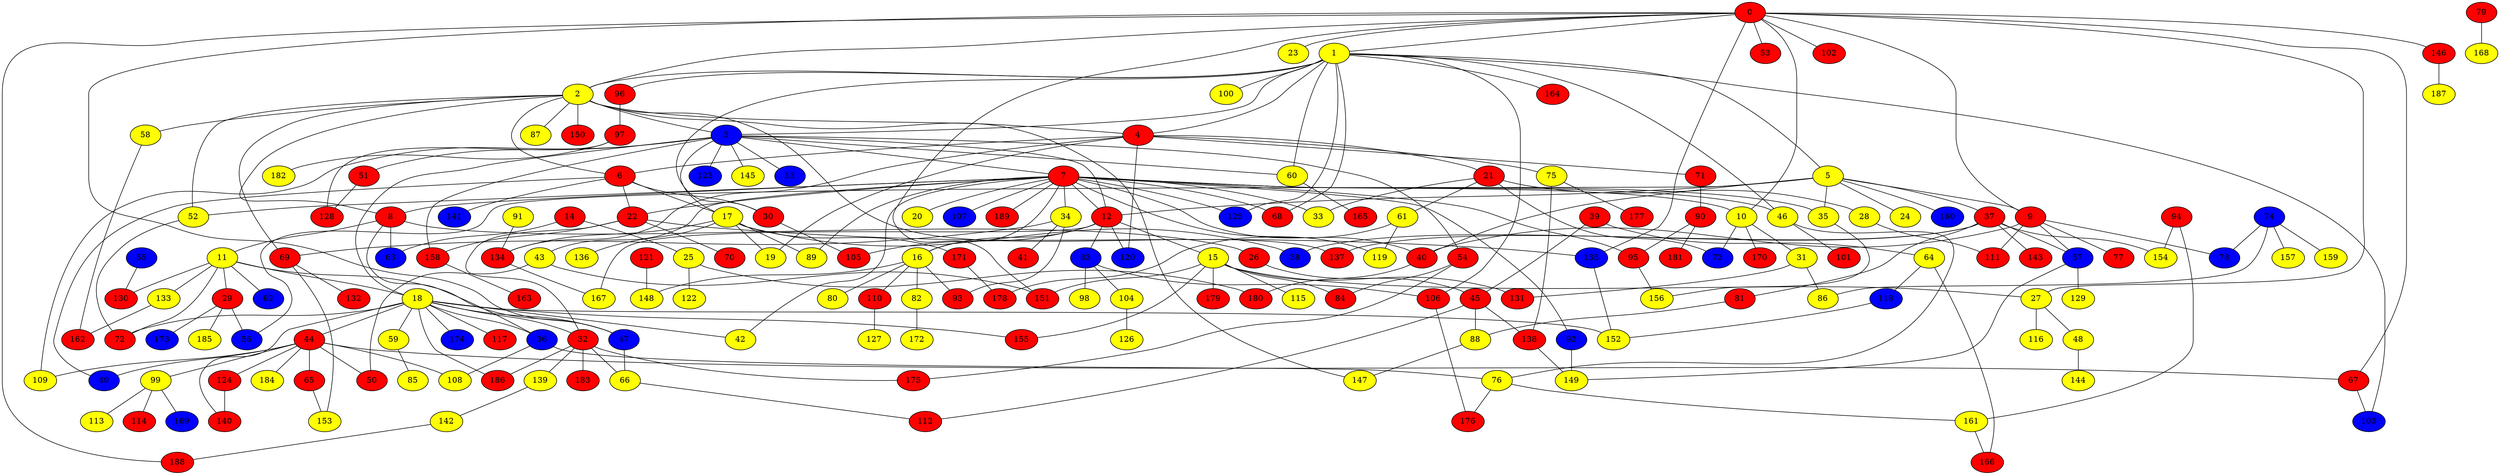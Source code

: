 graph {
0 [style = filled fillcolor = red];
1 [style = filled fillcolor = yellow];
2 [style = filled fillcolor = yellow];
3 [style = filled fillcolor = blue];
4 [style = filled fillcolor = red];
5 [style = filled fillcolor = yellow];
6 [style = filled fillcolor = red];
7 [style = filled fillcolor = red];
8 [style = filled fillcolor = red];
9 [style = filled fillcolor = red];
10 [style = filled fillcolor = yellow];
11 [style = filled fillcolor = yellow];
12 [style = filled fillcolor = red];
13 [style = filled fillcolor = blue];
14 [style = filled fillcolor = red];
15 [style = filled fillcolor = yellow];
16 [style = filled fillcolor = yellow];
17 [style = filled fillcolor = yellow];
18 [style = filled fillcolor = yellow];
19 [style = filled fillcolor = yellow];
20 [style = filled fillcolor = yellow];
21 [style = filled fillcolor = red];
22 [style = filled fillcolor = red];
23 [style = filled fillcolor = yellow];
24 [style = filled fillcolor = yellow];
25 [style = filled fillcolor = yellow];
26 [style = filled fillcolor = red];
27 [style = filled fillcolor = yellow];
28 [style = filled fillcolor = yellow];
29 [style = filled fillcolor = red];
30 [style = filled fillcolor = red];
31 [style = filled fillcolor = yellow];
32 [style = filled fillcolor = red];
33 [style = filled fillcolor = yellow];
34 [style = filled fillcolor = yellow];
35 [style = filled fillcolor = yellow];
36 [style = filled fillcolor = blue];
37 [style = filled fillcolor = red];
38 [style = filled fillcolor = blue];
39 [style = filled fillcolor = red];
40 [style = filled fillcolor = red];
41 [style = filled fillcolor = red];
42 [style = filled fillcolor = yellow];
43 [style = filled fillcolor = yellow];
44 [style = filled fillcolor = red];
45 [style = filled fillcolor = red];
46 [style = filled fillcolor = yellow];
47 [style = filled fillcolor = blue];
48 [style = filled fillcolor = yellow];
49 [style = filled fillcolor = blue];
50 [style = filled fillcolor = red];
51 [style = filled fillcolor = red];
52 [style = filled fillcolor = yellow];
53 [style = filled fillcolor = red];
54 [style = filled fillcolor = red];
55 [style = filled fillcolor = blue];
56 [style = filled fillcolor = blue];
57 [style = filled fillcolor = blue];
58 [style = filled fillcolor = yellow];
59 [style = filled fillcolor = yellow];
60 [style = filled fillcolor = yellow];
61 [style = filled fillcolor = yellow];
62 [style = filled fillcolor = blue];
63 [style = filled fillcolor = blue];
64 [style = filled fillcolor = yellow];
65 [style = filled fillcolor = red];
66 [style = filled fillcolor = yellow];
67 [style = filled fillcolor = red];
68 [style = filled fillcolor = red];
69 [style = filled fillcolor = red];
70 [style = filled fillcolor = red];
71 [style = filled fillcolor = red];
72 [style = filled fillcolor = red];
73 [style = filled fillcolor = blue];
74 [style = filled fillcolor = blue];
75 [style = filled fillcolor = yellow];
76 [style = filled fillcolor = yellow];
77 [style = filled fillcolor = red];
78 [style = filled fillcolor = blue];
79 [style = filled fillcolor = red];
80 [style = filled fillcolor = yellow];
81 [style = filled fillcolor = red];
82 [style = filled fillcolor = yellow];
83 [style = filled fillcolor = blue];
84 [style = filled fillcolor = red];
85 [style = filled fillcolor = yellow];
86 [style = filled fillcolor = yellow];
87 [style = filled fillcolor = yellow];
88 [style = filled fillcolor = yellow];
89 [style = filled fillcolor = yellow];
90 [style = filled fillcolor = red];
91 [style = filled fillcolor = yellow];
92 [style = filled fillcolor = blue];
93 [style = filled fillcolor = red];
94 [style = filled fillcolor = red];
95 [style = filled fillcolor = red];
96 [style = filled fillcolor = red];
97 [style = filled fillcolor = red];
98 [style = filled fillcolor = yellow];
99 [style = filled fillcolor = yellow];
100 [style = filled fillcolor = yellow];
101 [style = filled fillcolor = red];
102 [style = filled fillcolor = red];
103 [style = filled fillcolor = blue];
104 [style = filled fillcolor = yellow];
105 [style = filled fillcolor = red];
106 [style = filled fillcolor = red];
107 [style = filled fillcolor = blue];
108 [style = filled fillcolor = yellow];
109 [style = filled fillcolor = yellow];
110 [style = filled fillcolor = red];
111 [style = filled fillcolor = red];
112 [style = filled fillcolor = red];
113 [style = filled fillcolor = yellow];
114 [style = filled fillcolor = red];
115 [style = filled fillcolor = yellow];
116 [style = filled fillcolor = yellow];
117 [style = filled fillcolor = red];
118 [style = filled fillcolor = blue];
119 [style = filled fillcolor = yellow];
120 [style = filled fillcolor = blue];
121 [style = filled fillcolor = red];
122 [style = filled fillcolor = yellow];
123 [style = filled fillcolor = blue];
124 [style = filled fillcolor = red];
125 [style = filled fillcolor = blue];
126 [style = filled fillcolor = yellow];
127 [style = filled fillcolor = yellow];
128 [style = filled fillcolor = red];
129 [style = filled fillcolor = yellow];
130 [style = filled fillcolor = red];
131 [style = filled fillcolor = red];
132 [style = filled fillcolor = red];
133 [style = filled fillcolor = yellow];
134 [style = filled fillcolor = red];
135 [style = filled fillcolor = blue];
136 [style = filled fillcolor = yellow];
137 [style = filled fillcolor = red];
138 [style = filled fillcolor = red];
139 [style = filled fillcolor = yellow];
140 [style = filled fillcolor = red];
141 [style = filled fillcolor = blue];
142 [style = filled fillcolor = yellow];
143 [style = filled fillcolor = red];
144 [style = filled fillcolor = yellow];
145 [style = filled fillcolor = yellow];
146 [style = filled fillcolor = red];
147 [style = filled fillcolor = yellow];
148 [style = filled fillcolor = yellow];
149 [style = filled fillcolor = yellow];
150 [style = filled fillcolor = red];
151 [style = filled fillcolor = red];
152 [style = filled fillcolor = yellow];
153 [style = filled fillcolor = yellow];
154 [style = filled fillcolor = yellow];
155 [style = filled fillcolor = red];
156 [style = filled fillcolor = yellow];
157 [style = filled fillcolor = yellow];
158 [style = filled fillcolor = red];
159 [style = filled fillcolor = yellow];
160 [style = filled fillcolor = blue];
161 [style = filled fillcolor = yellow];
162 [style = filled fillcolor = red];
163 [style = filled fillcolor = red];
164 [style = filled fillcolor = red];
165 [style = filled fillcolor = red];
166 [style = filled fillcolor = red];
167 [style = filled fillcolor = yellow];
168 [style = filled fillcolor = yellow];
169 [style = filled fillcolor = blue];
170 [style = filled fillcolor = red];
171 [style = filled fillcolor = red];
172 [style = filled fillcolor = yellow];
173 [style = filled fillcolor = blue];
174 [style = filled fillcolor = blue];
175 [style = filled fillcolor = red];
176 [style = filled fillcolor = red];
177 [style = filled fillcolor = red];
178 [style = filled fillcolor = red];
179 [style = filled fillcolor = red];
180 [style = filled fillcolor = red];
181 [style = filled fillcolor = red];
182 [style = filled fillcolor = yellow];
183 [style = filled fillcolor = red];
184 [style = filled fillcolor = yellow];
185 [style = filled fillcolor = yellow];
186 [style = filled fillcolor = red];
187 [style = filled fillcolor = yellow];
188 [style = filled fillcolor = red];
189 [style = filled fillcolor = red];
2 -- 137;
0 -- 10;
0 -- 9;
0 -- 2;
0 -- 1;
0 -- 23;
0 -- 27;
0 -- 47;
0 -- 53;
0 -- 67;
0 -- 102;
0 -- 135;
0 -- 146;
0 -- 151;
0 -- 188;
1 -- 2;
1 -- 3;
1 -- 4;
1 -- 5;
1 -- 30;
1 -- 46;
1 -- 60;
1 -- 68;
1 -- 96;
1 -- 100;
1 -- 103;
1 -- 106;
1 -- 125;
1 -- 164;
2 -- 3;
2 -- 4;
2 -- 6;
2 -- 8;
2 -- 52;
2 -- 58;
2 -- 69;
2 -- 87;
2 -- 147;
2 -- 150;
3 -- 7;
3 -- 12;
3 -- 13;
3 -- 17;
3 -- 18;
3 -- 51;
3 -- 54;
3 -- 60;
3 -- 109;
3 -- 123;
3 -- 145;
3 -- 158;
4 -- 6;
4 -- 19;
4 -- 21;
4 -- 71;
4 -- 75;
4 -- 120;
4 -- 134;
5 -- 9;
5 -- 12;
5 -- 24;
5 -- 35;
5 -- 37;
5 -- 40;
5 -- 56;
5 -- 160;
6 -- 17;
6 -- 22;
6 -- 30;
6 -- 49;
6 -- 141;
7 -- 8;
7 -- 10;
7 -- 12;
7 -- 16;
7 -- 20;
7 -- 22;
7 -- 33;
7 -- 34;
7 -- 35;
7 -- 40;
7 -- 42;
7 -- 43;
7 -- 46;
7 -- 52;
7 -- 68;
7 -- 89;
7 -- 92;
7 -- 95;
7 -- 107;
7 -- 119;
7 -- 125;
7 -- 189;
8 -- 11;
8 -- 26;
8 -- 36;
8 -- 63;
9 -- 40;
9 -- 57;
9 -- 77;
9 -- 78;
9 -- 111;
10 -- 31;
10 -- 73;
10 -- 170;
11 -- 18;
11 -- 29;
11 -- 47;
11 -- 62;
11 -- 72;
11 -- 130;
11 -- 133;
12 -- 15;
12 -- 16;
12 -- 83;
12 -- 105;
12 -- 120;
12 -- 167;
14 -- 25;
14 -- 63;
15 -- 27;
15 -- 84;
15 -- 115;
15 -- 131;
15 -- 151;
15 -- 155;
15 -- 179;
16 -- 80;
16 -- 82;
16 -- 93;
16 -- 110;
16 -- 148;
17 -- 19;
17 -- 38;
17 -- 89;
17 -- 134;
17 -- 136;
17 -- 171;
18 -- 32;
18 -- 36;
18 -- 42;
18 -- 44;
18 -- 47;
18 -- 59;
18 -- 72;
18 -- 117;
18 -- 140;
18 -- 152;
18 -- 155;
18 -- 174;
18 -- 186;
21 -- 28;
21 -- 33;
21 -- 61;
21 -- 73;
22 -- 32;
22 -- 70;
22 -- 135;
22 -- 158;
25 -- 122;
25 -- 180;
26 -- 45;
27 -- 48;
27 -- 116;
28 -- 111;
29 -- 56;
29 -- 173;
29 -- 185;
30 -- 105;
31 -- 86;
31 -- 131;
32 -- 66;
32 -- 139;
32 -- 175;
32 -- 183;
32 -- 186;
34 -- 41;
34 -- 69;
34 -- 93;
35 -- 156;
36 -- 76;
36 -- 108;
37 -- 38;
37 -- 57;
37 -- 81;
37 -- 137;
37 -- 143;
37 -- 154;
39 -- 45;
39 -- 64;
40 -- 180;
43 -- 50;
43 -- 151;
44 -- 49;
44 -- 50;
44 -- 65;
44 -- 67;
44 -- 99;
44 -- 108;
44 -- 109;
44 -- 124;
44 -- 184;
45 -- 88;
45 -- 112;
45 -- 138;
46 -- 76;
46 -- 101;
47 -- 66;
48 -- 144;
51 -- 128;
52 -- 72;
54 -- 84;
54 -- 175;
55 -- 130;
57 -- 129;
57 -- 149;
58 -- 162;
59 -- 85;
60 -- 165;
61 -- 119;
61 -- 178;
64 -- 118;
64 -- 166;
65 -- 153;
66 -- 112;
67 -- 103;
69 -- 132;
69 -- 153;
71 -- 90;
74 -- 78;
74 -- 86;
74 -- 157;
74 -- 159;
75 -- 138;
75 -- 177;
76 -- 161;
76 -- 176;
79 -- 168;
81 -- 88;
82 -- 172;
83 -- 98;
83 -- 104;
83 -- 106;
88 -- 147;
90 -- 95;
90 -- 181;
91 -- 134;
92 -- 149;
94 -- 154;
94 -- 161;
95 -- 156;
96 -- 97;
97 -- 128;
97 -- 182;
99 -- 113;
99 -- 114;
99 -- 169;
104 -- 126;
106 -- 176;
110 -- 127;
118 -- 152;
121 -- 148;
124 -- 140;
133 -- 162;
134 -- 167;
135 -- 152;
138 -- 149;
139 -- 142;
142 -- 188;
146 -- 187;
158 -- 163;
161 -- 166;
171 -- 178;
}
